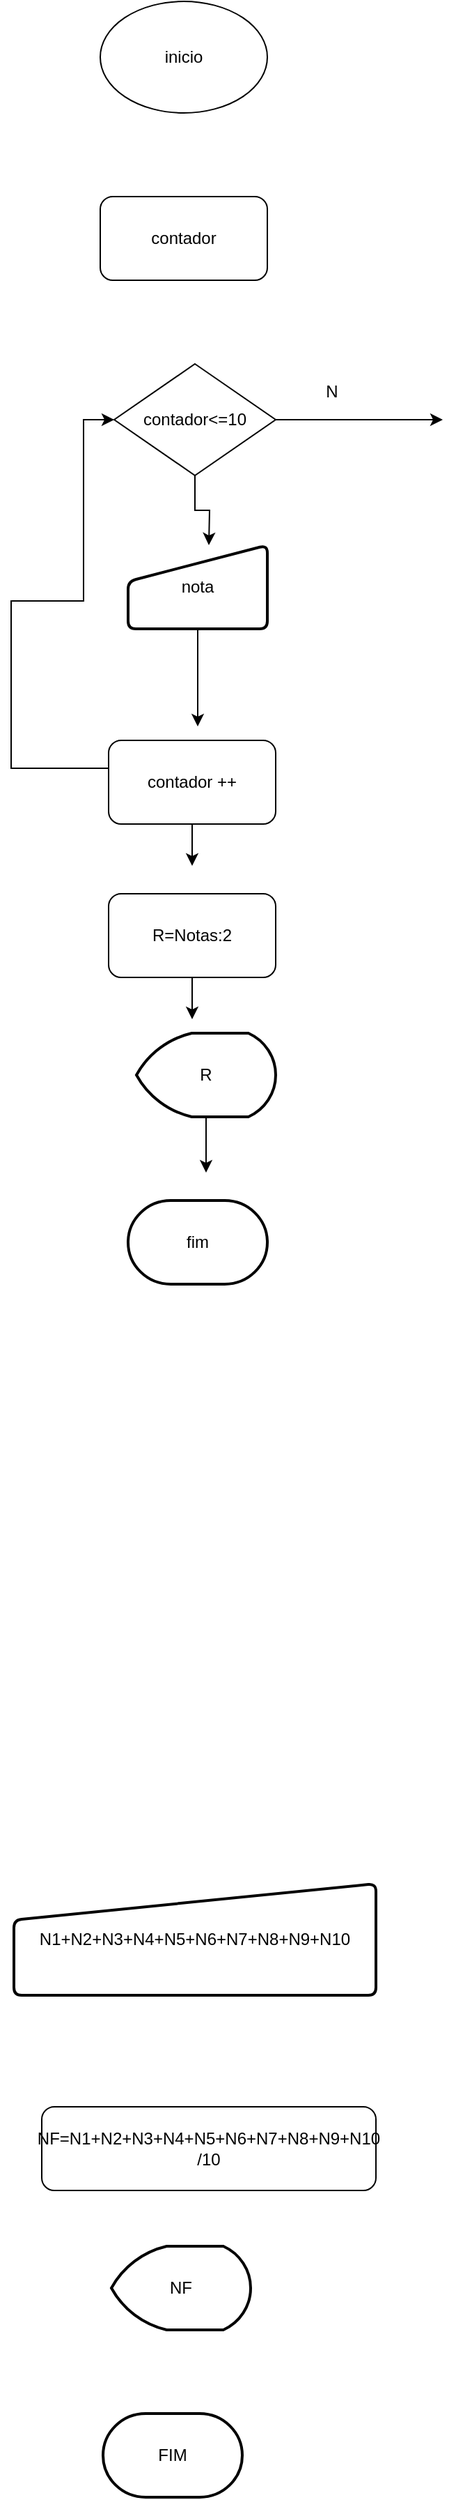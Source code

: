 <mxfile version="20.8.20" type="device"><diagram name="Página-1" id="stVdqTstY5Ir7FMkIgi-"><mxGraphModel dx="756" dy="417" grid="1" gridSize="10" guides="1" tooltips="1" connect="1" arrows="1" fold="1" page="1" pageScale="1" pageWidth="827" pageHeight="1169" math="0" shadow="0"><root><mxCell id="0"/><mxCell id="1" parent="0"/><mxCell id="Q83405-D_iBZdz5uQ9Kl-1" value="inicio" style="ellipse;whiteSpace=wrap;html=1;" parent="1" vertex="1"><mxGeometry x="374" y="60" width="120" height="80" as="geometry"/></mxCell><mxCell id="Q83405-D_iBZdz5uQ9Kl-3" value="N1+N2+N3+N4+N5+N6+N7+N8+N9+N10" style="html=1;strokeWidth=2;shape=manualInput;whiteSpace=wrap;rounded=1;size=26;arcSize=11;" parent="1" vertex="1"><mxGeometry x="312" y="1410" width="260" height="80" as="geometry"/></mxCell><mxCell id="Q83405-D_iBZdz5uQ9Kl-4" value="NF=N1+N2+N3+N4+N5+N6+N7+N8+N9+N10 /10" style="rounded=1;whiteSpace=wrap;html=1;" parent="1" vertex="1"><mxGeometry x="332" y="1570" width="240" height="60" as="geometry"/></mxCell><mxCell id="Q83405-D_iBZdz5uQ9Kl-6" value="NF" style="strokeWidth=2;html=1;shape=mxgraph.flowchart.display;whiteSpace=wrap;" parent="1" vertex="1"><mxGeometry x="382" y="1670" width="100" height="60" as="geometry"/></mxCell><mxCell id="Q83405-D_iBZdz5uQ9Kl-7" value="FIM" style="strokeWidth=2;html=1;shape=mxgraph.flowchart.terminator;whiteSpace=wrap;" parent="1" vertex="1"><mxGeometry x="376" y="1790" width="100" height="60" as="geometry"/></mxCell><mxCell id="ipSlRkurzTviR1lzcvVh-1" value="contador" style="rounded=1;whiteSpace=wrap;html=1;" vertex="1" parent="1"><mxGeometry x="374" y="200" width="120" height="60" as="geometry"/></mxCell><mxCell id="ipSlRkurzTviR1lzcvVh-3" style="edgeStyle=orthogonalEdgeStyle;rounded=0;orthogonalLoop=1;jettySize=auto;html=1;" edge="1" parent="1" source="ipSlRkurzTviR1lzcvVh-2"><mxGeometry relative="1" as="geometry"><mxPoint x="620" y="360" as="targetPoint"/></mxGeometry></mxCell><mxCell id="ipSlRkurzTviR1lzcvVh-8" style="edgeStyle=orthogonalEdgeStyle;rounded=0;orthogonalLoop=1;jettySize=auto;html=1;entryX=0.5;entryY=0;entryDx=0;entryDy=0;" edge="1" parent="1" source="ipSlRkurzTviR1lzcvVh-2"><mxGeometry relative="1" as="geometry"><mxPoint x="452" y="450" as="targetPoint"/></mxGeometry></mxCell><mxCell id="ipSlRkurzTviR1lzcvVh-2" value="contador&amp;lt;=10" style="rhombus;whiteSpace=wrap;html=1;" vertex="1" parent="1"><mxGeometry x="384" y="320" width="116" height="80" as="geometry"/></mxCell><mxCell id="ipSlRkurzTviR1lzcvVh-4" value="N" style="text;html=1;align=center;verticalAlign=middle;resizable=0;points=[];autosize=1;strokeColor=none;fillColor=none;" vertex="1" parent="1"><mxGeometry x="525" y="325" width="30" height="30" as="geometry"/></mxCell><mxCell id="ipSlRkurzTviR1lzcvVh-18" style="edgeStyle=orthogonalEdgeStyle;rounded=0;orthogonalLoop=1;jettySize=auto;html=1;" edge="1" parent="1" source="ipSlRkurzTviR1lzcvVh-6"><mxGeometry relative="1" as="geometry"><mxPoint x="450" y="900" as="targetPoint"/></mxGeometry></mxCell><mxCell id="ipSlRkurzTviR1lzcvVh-6" value="R" style="strokeWidth=2;html=1;shape=mxgraph.flowchart.display;whiteSpace=wrap;" vertex="1" parent="1"><mxGeometry x="400" y="800" width="100" height="60" as="geometry"/></mxCell><mxCell id="ipSlRkurzTviR1lzcvVh-11" style="edgeStyle=orthogonalEdgeStyle;rounded=0;orthogonalLoop=1;jettySize=auto;html=1;entryX=0;entryY=0.5;entryDx=0;entryDy=0;" edge="1" parent="1" source="ipSlRkurzTviR1lzcvVh-9" target="ipSlRkurzTviR1lzcvVh-2"><mxGeometry relative="1" as="geometry"><mxPoint x="310" y="570" as="targetPoint"/><Array as="points"><mxPoint x="310" y="610"/><mxPoint x="310" y="490"/><mxPoint x="362" y="490"/><mxPoint x="362" y="360"/></Array></mxGeometry></mxCell><mxCell id="ipSlRkurzTviR1lzcvVh-15" style="edgeStyle=orthogonalEdgeStyle;rounded=0;orthogonalLoop=1;jettySize=auto;html=1;" edge="1" parent="1" source="ipSlRkurzTviR1lzcvVh-9"><mxGeometry relative="1" as="geometry"><mxPoint x="440" y="680" as="targetPoint"/></mxGeometry></mxCell><mxCell id="ipSlRkurzTviR1lzcvVh-9" value="contador ++" style="rounded=1;whiteSpace=wrap;html=1;" vertex="1" parent="1"><mxGeometry x="380" y="590" width="120" height="60" as="geometry"/></mxCell><mxCell id="ipSlRkurzTviR1lzcvVh-13" style="edgeStyle=orthogonalEdgeStyle;rounded=0;orthogonalLoop=1;jettySize=auto;html=1;" edge="1" parent="1" source="ipSlRkurzTviR1lzcvVh-12"><mxGeometry relative="1" as="geometry"><mxPoint x="444" y="580" as="targetPoint"/></mxGeometry></mxCell><mxCell id="ipSlRkurzTviR1lzcvVh-12" value="nota" style="html=1;strokeWidth=2;shape=manualInput;whiteSpace=wrap;rounded=1;size=26;arcSize=11;" vertex="1" parent="1"><mxGeometry x="394" y="450" width="100" height="60" as="geometry"/></mxCell><mxCell id="ipSlRkurzTviR1lzcvVh-17" style="edgeStyle=orthogonalEdgeStyle;rounded=0;orthogonalLoop=1;jettySize=auto;html=1;" edge="1" parent="1" source="ipSlRkurzTviR1lzcvVh-14"><mxGeometry relative="1" as="geometry"><mxPoint x="440" y="790" as="targetPoint"/></mxGeometry></mxCell><mxCell id="ipSlRkurzTviR1lzcvVh-14" value="R=Notas:2" style="rounded=1;whiteSpace=wrap;html=1;" vertex="1" parent="1"><mxGeometry x="380" y="700" width="120" height="60" as="geometry"/></mxCell><mxCell id="ipSlRkurzTviR1lzcvVh-16" value="fim" style="strokeWidth=2;html=1;shape=mxgraph.flowchart.terminator;whiteSpace=wrap;" vertex="1" parent="1"><mxGeometry x="394" y="920" width="100" height="60" as="geometry"/></mxCell></root></mxGraphModel></diagram></mxfile>